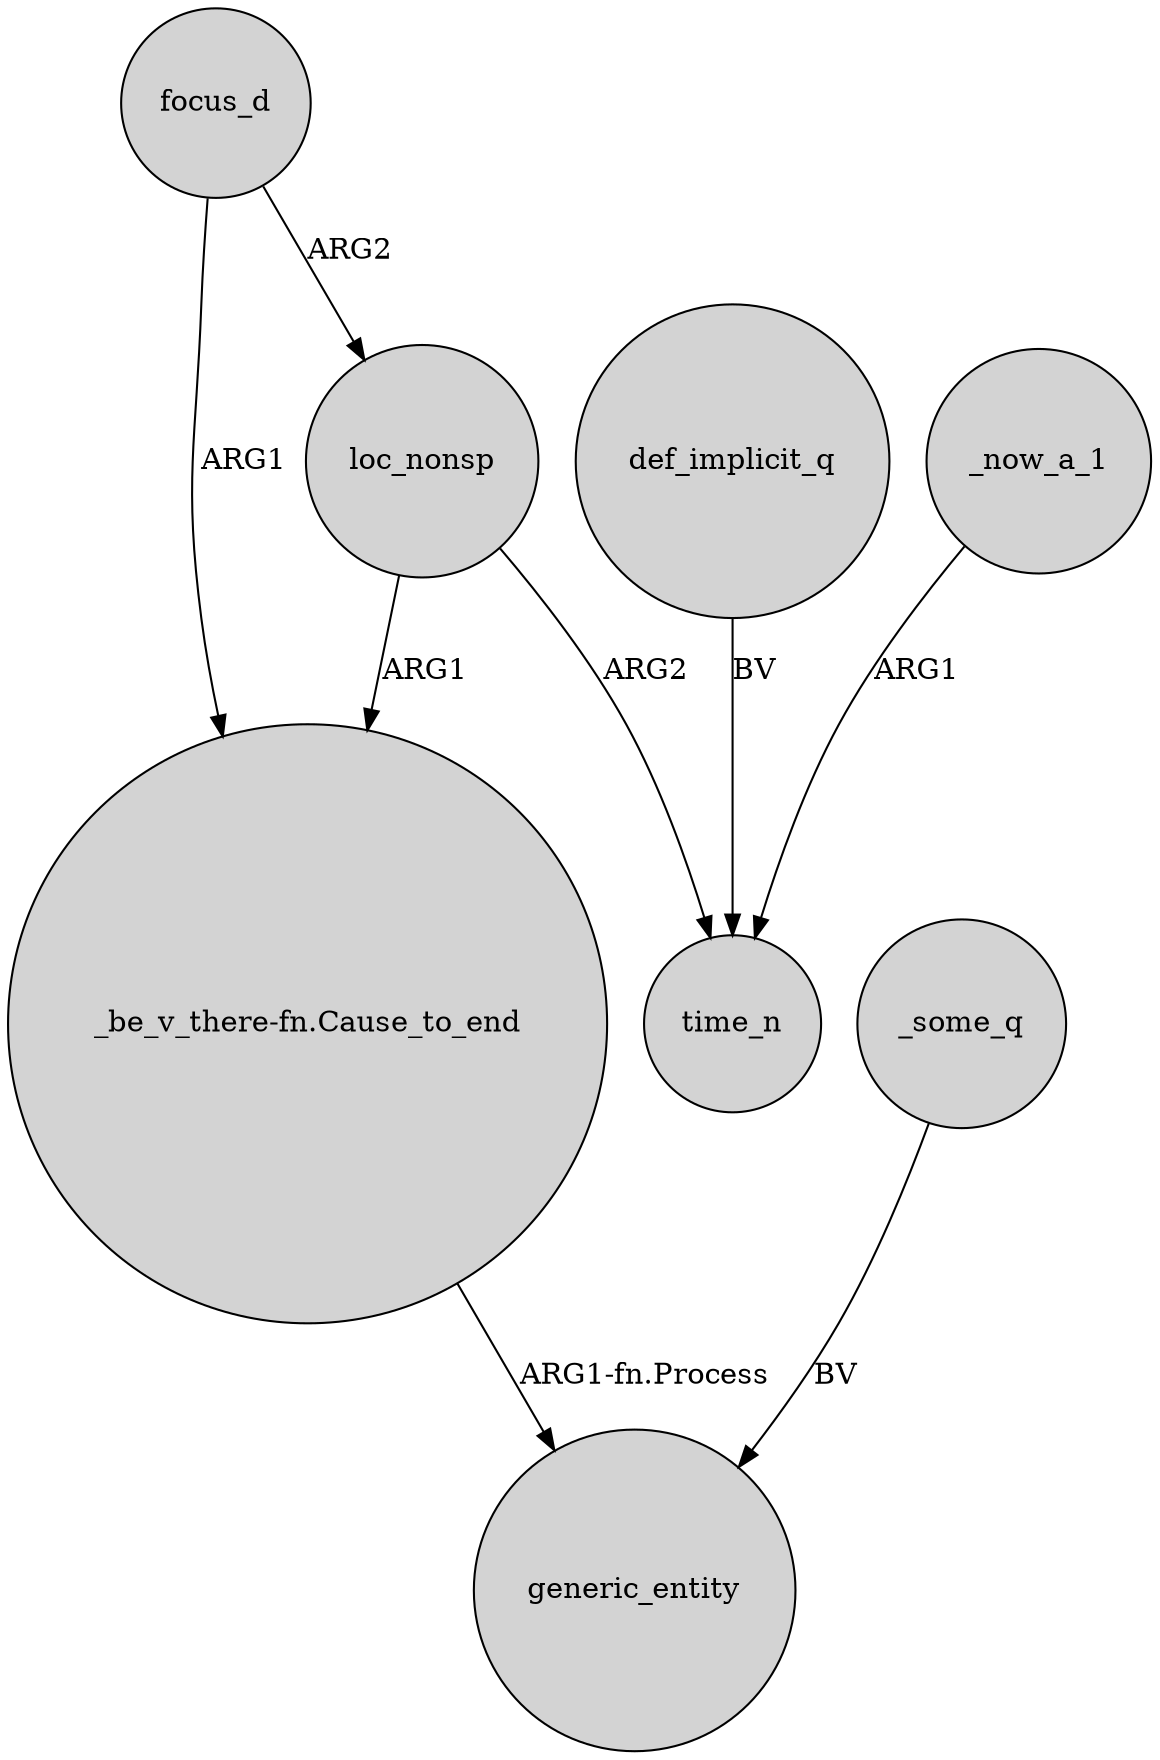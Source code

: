 digraph {
	node [shape=circle style=filled]
	focus_d -> "_be_v_there-fn.Cause_to_end" [label=ARG1]
	loc_nonsp -> time_n [label=ARG2]
	focus_d -> loc_nonsp [label=ARG2]
	loc_nonsp -> "_be_v_there-fn.Cause_to_end" [label=ARG1]
	def_implicit_q -> time_n [label=BV]
	_some_q -> generic_entity [label=BV]
	_now_a_1 -> time_n [label=ARG1]
	"_be_v_there-fn.Cause_to_end" -> generic_entity [label="ARG1-fn.Process"]
}
